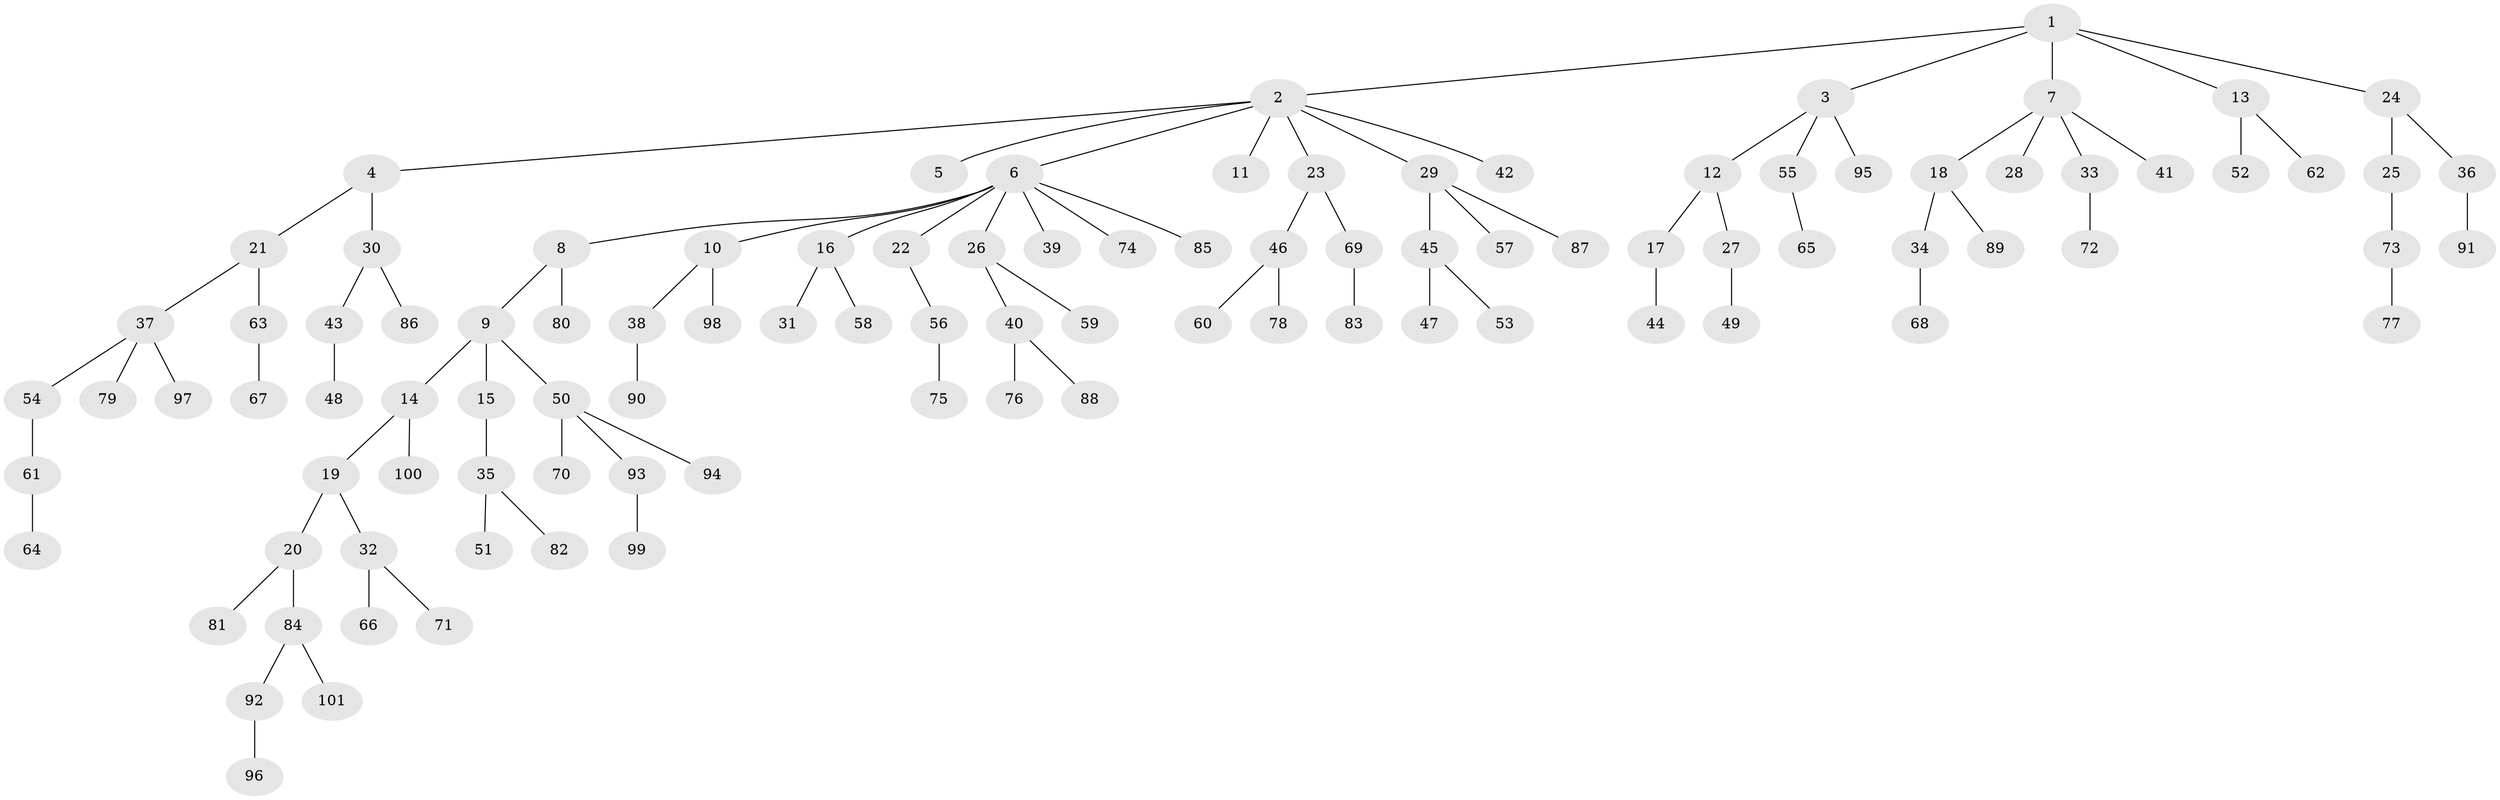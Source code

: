// Generated by graph-tools (version 1.1) at 2025/37/03/09/25 02:37:09]
// undirected, 101 vertices, 100 edges
graph export_dot {
graph [start="1"]
  node [color=gray90,style=filled];
  1;
  2;
  3;
  4;
  5;
  6;
  7;
  8;
  9;
  10;
  11;
  12;
  13;
  14;
  15;
  16;
  17;
  18;
  19;
  20;
  21;
  22;
  23;
  24;
  25;
  26;
  27;
  28;
  29;
  30;
  31;
  32;
  33;
  34;
  35;
  36;
  37;
  38;
  39;
  40;
  41;
  42;
  43;
  44;
  45;
  46;
  47;
  48;
  49;
  50;
  51;
  52;
  53;
  54;
  55;
  56;
  57;
  58;
  59;
  60;
  61;
  62;
  63;
  64;
  65;
  66;
  67;
  68;
  69;
  70;
  71;
  72;
  73;
  74;
  75;
  76;
  77;
  78;
  79;
  80;
  81;
  82;
  83;
  84;
  85;
  86;
  87;
  88;
  89;
  90;
  91;
  92;
  93;
  94;
  95;
  96;
  97;
  98;
  99;
  100;
  101;
  1 -- 2;
  1 -- 3;
  1 -- 7;
  1 -- 13;
  1 -- 24;
  2 -- 4;
  2 -- 5;
  2 -- 6;
  2 -- 11;
  2 -- 23;
  2 -- 29;
  2 -- 42;
  3 -- 12;
  3 -- 55;
  3 -- 95;
  4 -- 21;
  4 -- 30;
  6 -- 8;
  6 -- 10;
  6 -- 16;
  6 -- 22;
  6 -- 26;
  6 -- 39;
  6 -- 74;
  6 -- 85;
  7 -- 18;
  7 -- 28;
  7 -- 33;
  7 -- 41;
  8 -- 9;
  8 -- 80;
  9 -- 14;
  9 -- 15;
  9 -- 50;
  10 -- 38;
  10 -- 98;
  12 -- 17;
  12 -- 27;
  13 -- 52;
  13 -- 62;
  14 -- 19;
  14 -- 100;
  15 -- 35;
  16 -- 31;
  16 -- 58;
  17 -- 44;
  18 -- 34;
  18 -- 89;
  19 -- 20;
  19 -- 32;
  20 -- 81;
  20 -- 84;
  21 -- 37;
  21 -- 63;
  22 -- 56;
  23 -- 46;
  23 -- 69;
  24 -- 25;
  24 -- 36;
  25 -- 73;
  26 -- 40;
  26 -- 59;
  27 -- 49;
  29 -- 45;
  29 -- 57;
  29 -- 87;
  30 -- 43;
  30 -- 86;
  32 -- 66;
  32 -- 71;
  33 -- 72;
  34 -- 68;
  35 -- 51;
  35 -- 82;
  36 -- 91;
  37 -- 54;
  37 -- 79;
  37 -- 97;
  38 -- 90;
  40 -- 76;
  40 -- 88;
  43 -- 48;
  45 -- 47;
  45 -- 53;
  46 -- 60;
  46 -- 78;
  50 -- 70;
  50 -- 93;
  50 -- 94;
  54 -- 61;
  55 -- 65;
  56 -- 75;
  61 -- 64;
  63 -- 67;
  69 -- 83;
  73 -- 77;
  84 -- 92;
  84 -- 101;
  92 -- 96;
  93 -- 99;
}
